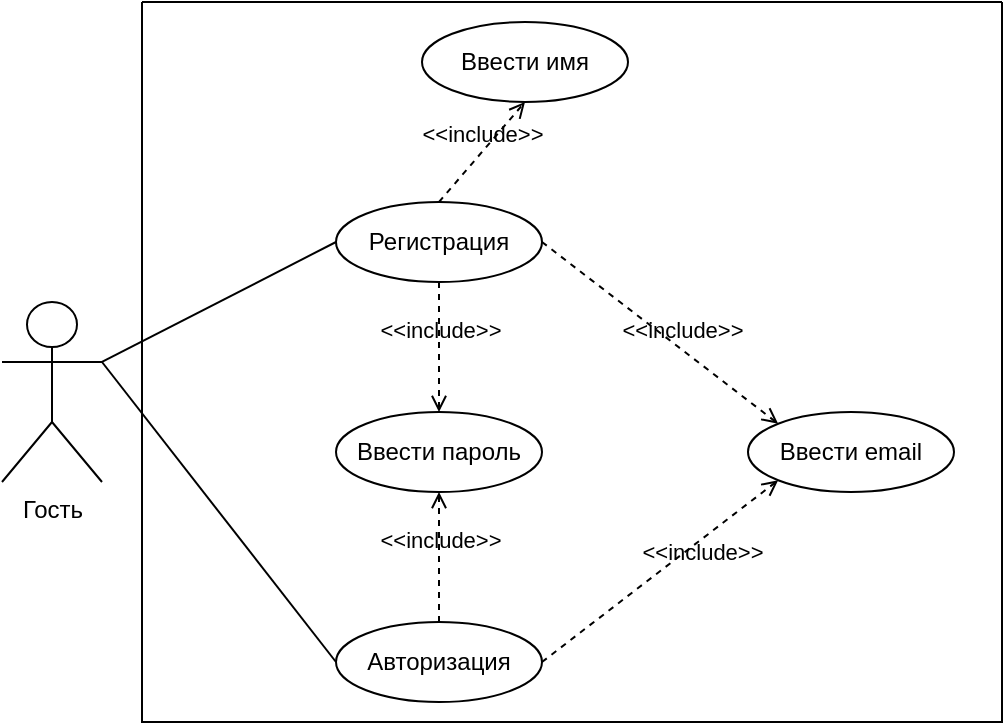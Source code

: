 <mxfile version="24.6.4" type="device">
  <diagram name="Страница — 1" id="eWN7Tm8XTWWky8Y0GNMi">
    <mxGraphModel dx="2251" dy="638" grid="1" gridSize="10" guides="1" tooltips="1" connect="1" arrows="1" fold="1" page="1" pageScale="1" pageWidth="827" pageHeight="1169" math="0" shadow="0">
      <root>
        <mxCell id="0" />
        <mxCell id="1" parent="0" />
        <mxCell id="uCHXC0AMj6-zmZblKq1V-1" value="Гость" style="shape=umlActor;verticalLabelPosition=bottom;verticalAlign=top;html=1;outlineConnect=0;" vertex="1" parent="1">
          <mxGeometry x="-810" y="200" width="50" height="90" as="geometry" />
        </mxCell>
        <mxCell id="uCHXC0AMj6-zmZblKq1V-4" value="Регистрация" style="ellipse;whiteSpace=wrap;html=1;" vertex="1" parent="1">
          <mxGeometry x="-643" y="150" width="103" height="40" as="geometry" />
        </mxCell>
        <mxCell id="uCHXC0AMj6-zmZblKq1V-5" value="Авторизация" style="ellipse;whiteSpace=wrap;html=1;" vertex="1" parent="1">
          <mxGeometry x="-643" y="360" width="103" height="40" as="geometry" />
        </mxCell>
        <mxCell id="uCHXC0AMj6-zmZblKq1V-6" value="Ввести пароль" style="ellipse;whiteSpace=wrap;html=1;" vertex="1" parent="1">
          <mxGeometry x="-643" y="255" width="103" height="40" as="geometry" />
        </mxCell>
        <mxCell id="uCHXC0AMj6-zmZblKq1V-7" value="Ввести имя" style="ellipse;whiteSpace=wrap;html=1;" vertex="1" parent="1">
          <mxGeometry x="-600" y="60" width="103" height="40" as="geometry" />
        </mxCell>
        <mxCell id="uCHXC0AMj6-zmZblKq1V-8" value="Ввести email" style="ellipse;whiteSpace=wrap;html=1;" vertex="1" parent="1">
          <mxGeometry x="-437" y="255" width="103" height="40" as="geometry" />
        </mxCell>
        <mxCell id="uCHXC0AMj6-zmZblKq1V-11" value="&amp;lt;&amp;lt;include&amp;gt;&amp;gt;" style="html=1;verticalAlign=bottom;labelBackgroundColor=none;endArrow=open;endFill=0;dashed=1;rounded=0;exitX=0.5;exitY=1;exitDx=0;exitDy=0;entryX=0.5;entryY=0;entryDx=0;entryDy=0;" edge="1" parent="1" source="uCHXC0AMj6-zmZblKq1V-4" target="uCHXC0AMj6-zmZblKq1V-6">
          <mxGeometry width="160" relative="1" as="geometry">
            <mxPoint x="-494" y="310" as="sourcePoint" />
            <mxPoint x="-334" y="310" as="targetPoint" />
          </mxGeometry>
        </mxCell>
        <mxCell id="uCHXC0AMj6-zmZblKq1V-14" value="&amp;lt;&amp;lt;include&amp;gt;&amp;gt;" style="html=1;verticalAlign=bottom;labelBackgroundColor=none;endArrow=open;endFill=0;dashed=1;rounded=0;exitX=0.5;exitY=0;exitDx=0;exitDy=0;entryX=0.5;entryY=1;entryDx=0;entryDy=0;" edge="1" parent="1" source="uCHXC0AMj6-zmZblKq1V-5" target="uCHXC0AMj6-zmZblKq1V-6">
          <mxGeometry width="160" relative="1" as="geometry">
            <mxPoint x="-480" y="260" as="sourcePoint" />
            <mxPoint x="-320" y="260" as="targetPoint" />
          </mxGeometry>
        </mxCell>
        <mxCell id="uCHXC0AMj6-zmZblKq1V-15" value="&amp;lt;&amp;lt;include&amp;gt;&amp;gt;" style="html=1;verticalAlign=bottom;labelBackgroundColor=none;endArrow=open;endFill=0;dashed=1;rounded=0;exitX=1;exitY=0.5;exitDx=0;exitDy=0;entryX=0;entryY=0;entryDx=0;entryDy=0;" edge="1" parent="1" source="uCHXC0AMj6-zmZblKq1V-4" target="uCHXC0AMj6-zmZblKq1V-8">
          <mxGeometry x="0.178" y="1" width="160" relative="1" as="geometry">
            <mxPoint x="-480" y="260" as="sourcePoint" />
            <mxPoint x="-320" y="260" as="targetPoint" />
            <mxPoint as="offset" />
          </mxGeometry>
        </mxCell>
        <mxCell id="uCHXC0AMj6-zmZblKq1V-16" value="&amp;lt;&amp;lt;include&amp;gt;&amp;gt;" style="html=1;verticalAlign=bottom;labelBackgroundColor=none;endArrow=open;endFill=0;dashed=1;rounded=0;exitX=1;exitY=0.5;exitDx=0;exitDy=0;entryX=0;entryY=1;entryDx=0;entryDy=0;" edge="1" parent="1" source="uCHXC0AMj6-zmZblKq1V-5" target="uCHXC0AMj6-zmZblKq1V-8">
          <mxGeometry x="0.231" y="-12" width="160" relative="1" as="geometry">
            <mxPoint x="-480" y="260" as="sourcePoint" />
            <mxPoint x="-320" y="260" as="targetPoint" />
            <mxPoint as="offset" />
          </mxGeometry>
        </mxCell>
        <mxCell id="uCHXC0AMj6-zmZblKq1V-17" value="&amp;lt;&amp;lt;include&amp;gt;&amp;gt;" style="html=1;verticalAlign=bottom;labelBackgroundColor=none;endArrow=open;endFill=0;dashed=1;rounded=0;exitX=0.5;exitY=0;exitDx=0;exitDy=0;entryX=0.5;entryY=1;entryDx=0;entryDy=0;" edge="1" parent="1" source="uCHXC0AMj6-zmZblKq1V-4" target="uCHXC0AMj6-zmZblKq1V-7">
          <mxGeometry width="160" relative="1" as="geometry">
            <mxPoint x="-480" y="260" as="sourcePoint" />
            <mxPoint x="-320" y="260" as="targetPoint" />
          </mxGeometry>
        </mxCell>
        <mxCell id="uCHXC0AMj6-zmZblKq1V-25" value="" style="endArrow=none;html=1;rounded=0;exitX=1;exitY=0.333;exitDx=0;exitDy=0;exitPerimeter=0;entryX=0;entryY=0.5;entryDx=0;entryDy=0;" edge="1" parent="1" source="uCHXC0AMj6-zmZblKq1V-1" target="uCHXC0AMj6-zmZblKq1V-4">
          <mxGeometry width="50" height="50" relative="1" as="geometry">
            <mxPoint x="-530" y="230" as="sourcePoint" />
            <mxPoint x="-480" y="180" as="targetPoint" />
          </mxGeometry>
        </mxCell>
        <mxCell id="uCHXC0AMj6-zmZblKq1V-26" value="" style="endArrow=none;html=1;rounded=0;entryX=0;entryY=0.5;entryDx=0;entryDy=0;" edge="1" parent="1" target="uCHXC0AMj6-zmZblKq1V-5">
          <mxGeometry width="50" height="50" relative="1" as="geometry">
            <mxPoint x="-760" y="230" as="sourcePoint" />
            <mxPoint x="-633" y="180" as="targetPoint" />
          </mxGeometry>
        </mxCell>
        <mxCell id="uCHXC0AMj6-zmZblKq1V-28" value="" style="swimlane;startSize=0;" vertex="1" parent="1">
          <mxGeometry x="-740" y="50" width="430" height="360" as="geometry" />
        </mxCell>
      </root>
    </mxGraphModel>
  </diagram>
</mxfile>
